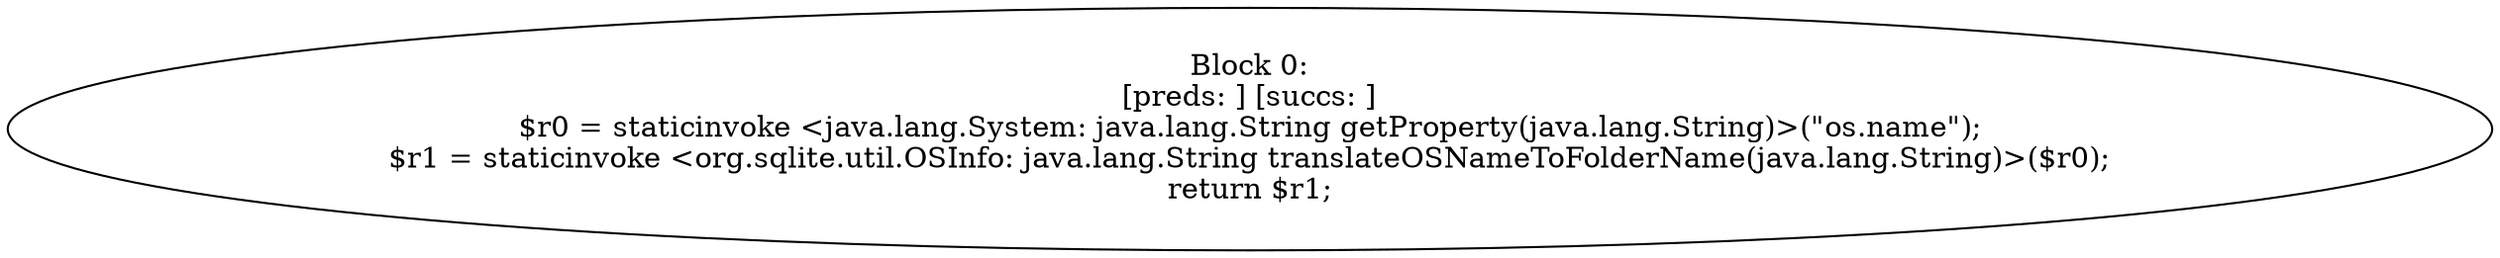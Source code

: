 digraph "unitGraph" {
    "Block 0:
[preds: ] [succs: ]
$r0 = staticinvoke <java.lang.System: java.lang.String getProperty(java.lang.String)>(\"os.name\");
$r1 = staticinvoke <org.sqlite.util.OSInfo: java.lang.String translateOSNameToFolderName(java.lang.String)>($r0);
return $r1;
"
}
